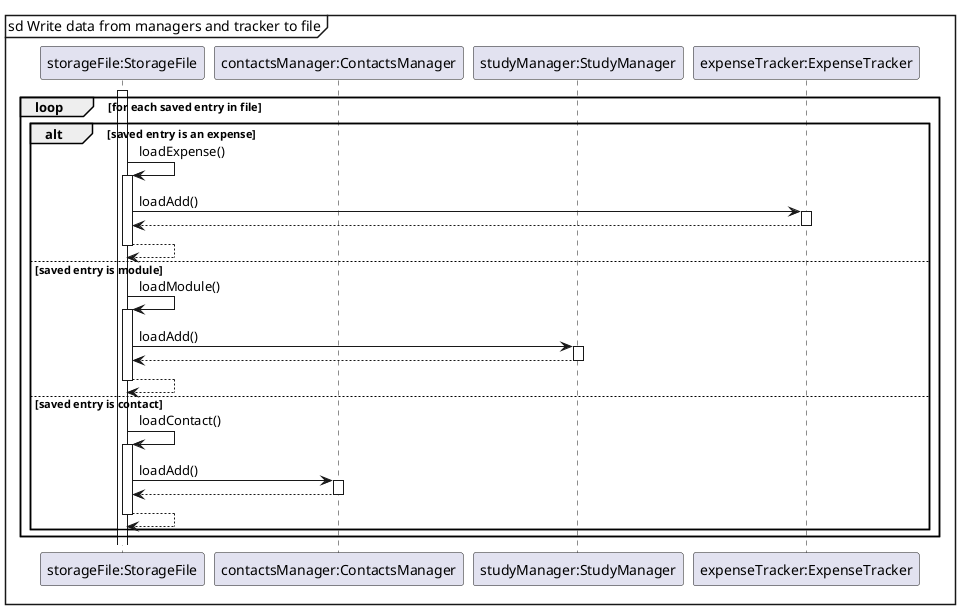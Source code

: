 @startuml
'https://plantuml.com/sequence-diagram

mainframe sd Write data from managers and tracker to file

participant "storageFile:StorageFile"
participant "contactsManager:ContactsManager"
participant "studyManager:StudyManager"
participant "expenseTracker:ExpenseTracker"

activate "storageFile:StorageFile"


loop for each saved entry in file

alt saved entry is an expense
    "storageFile:StorageFile" -> "storageFile:StorageFile" ++: loadExpense()
    "storageFile:StorageFile" -> "expenseTracker:ExpenseTracker" ++: loadAdd()
    "expenseTracker:ExpenseTracker" --> "storageFile:StorageFile" --
    "storageFile:StorageFile" --> "storageFile:StorageFile" --
else saved entry is module
    "storageFile:StorageFile" -> "storageFile:StorageFile" ++: loadModule()
    "storageFile:StorageFile" -> "studyManager:StudyManager" ++: loadAdd()
    "studyManager:StudyManager" --> "storageFile:StorageFile" --
    "storageFile:StorageFile" --> "storageFile:StorageFile" --
else saved entry is contact
    "storageFile:StorageFile" -> "storageFile:StorageFile" ++: loadContact()
    "storageFile:StorageFile" -> "contactsManager:ContactsManager" ++: loadAdd()
    "contactsManager:ContactsManager" --> "storageFile:StorageFile" --
    "storageFile:StorageFile" --> "storageFile:StorageFile" --
end
end

@enduml